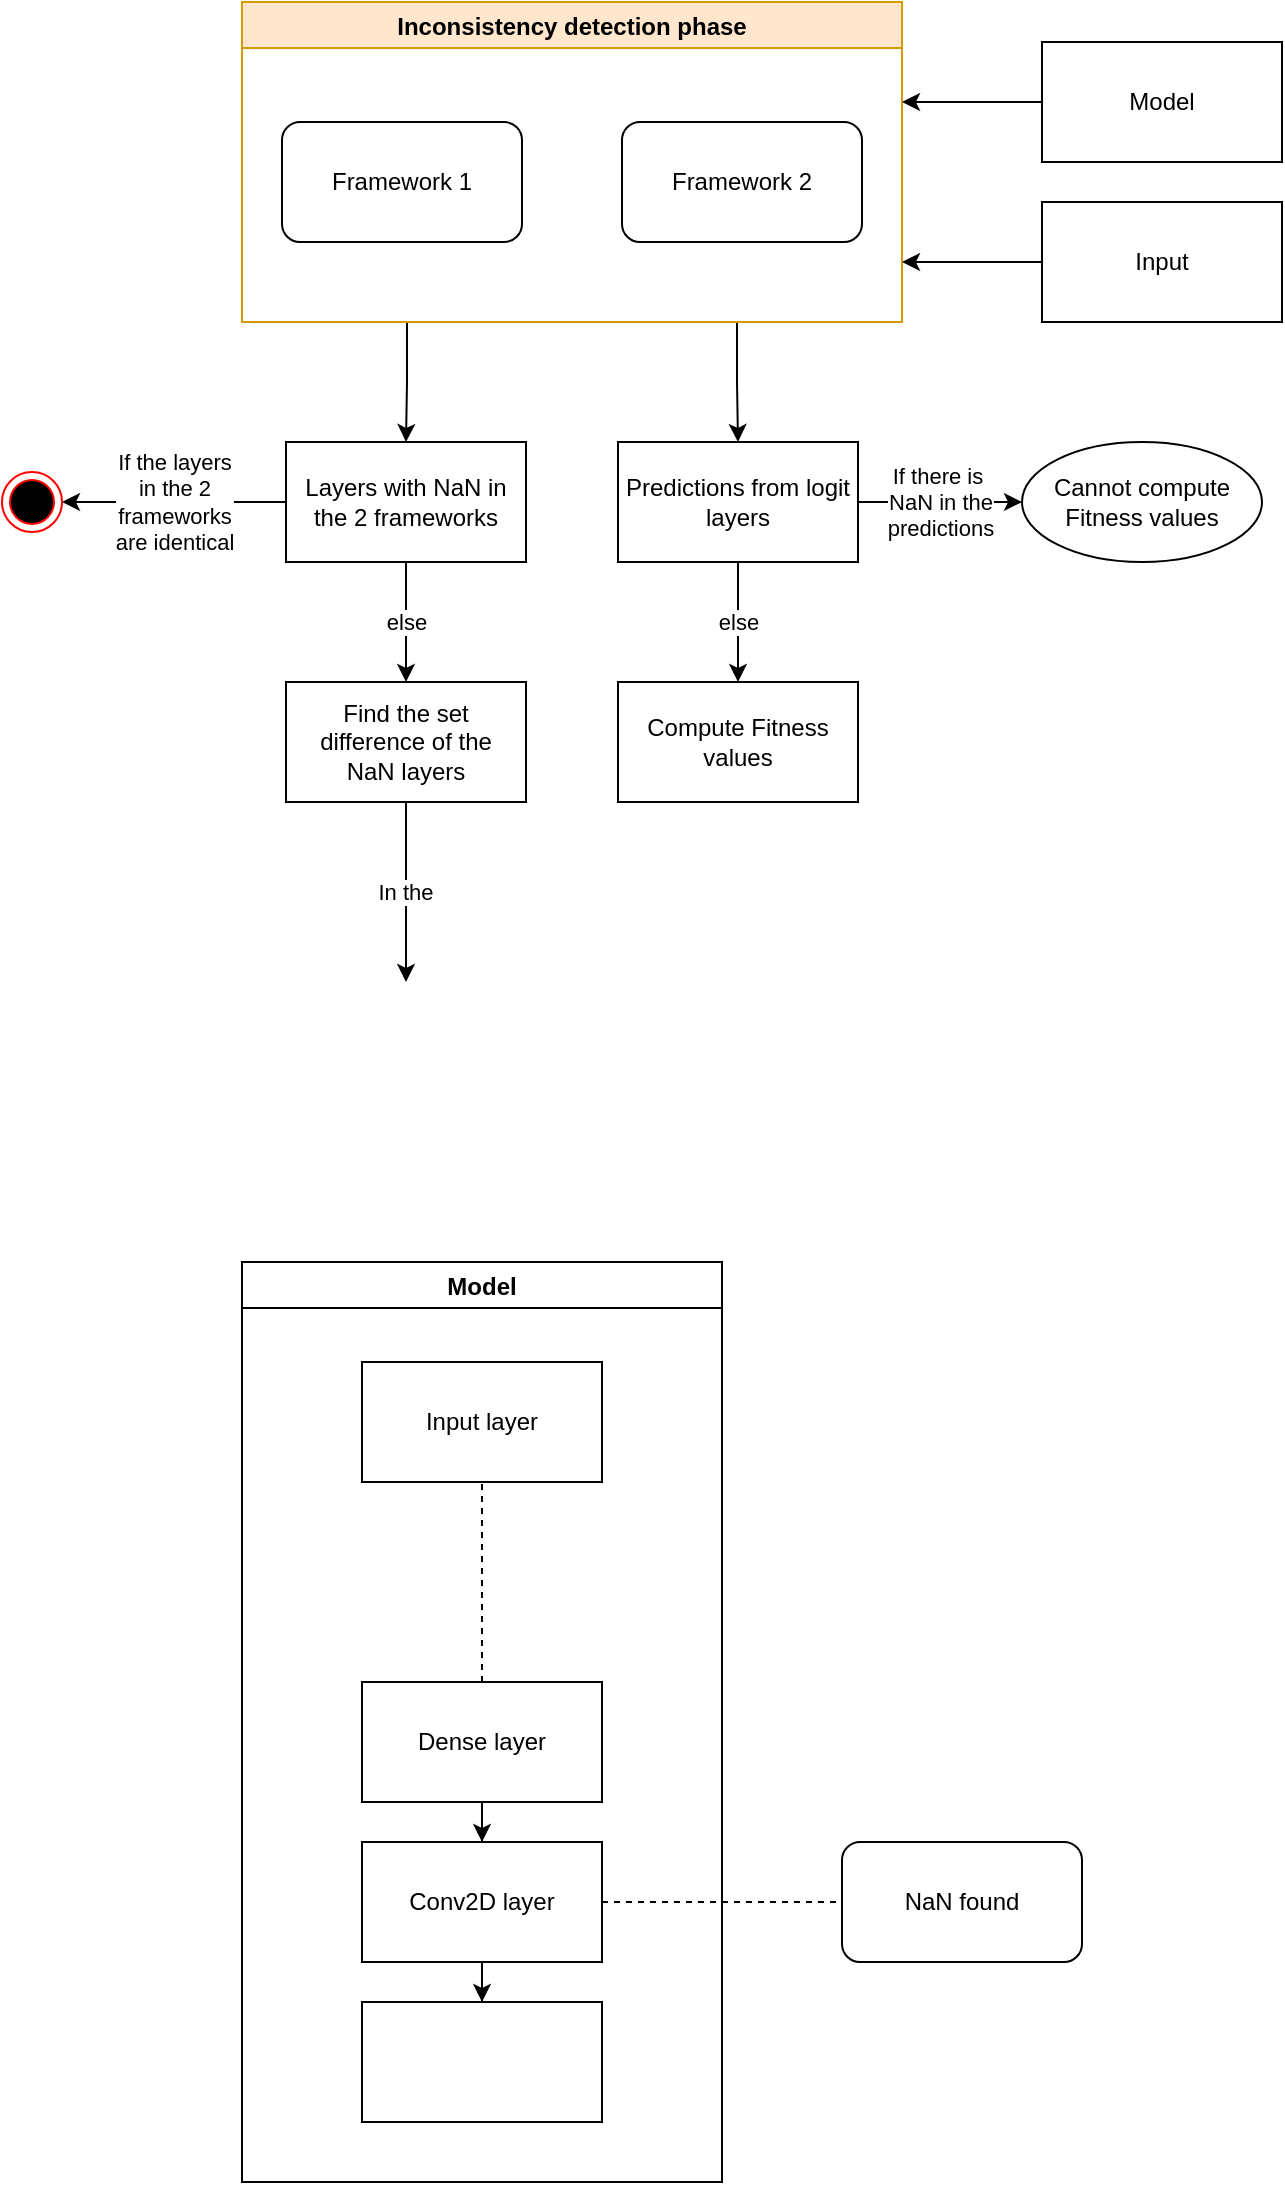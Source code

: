 <mxfile version="16.5.6" type="github">
  <diagram id="KMrJF5xkyydDern5e_y1" name="Page-1">
    <mxGraphModel dx="899" dy="613" grid="1" gridSize="10" guides="1" tooltips="1" connect="1" arrows="1" fold="1" page="1" pageScale="1" pageWidth="827" pageHeight="1169" math="0" shadow="0">
      <root>
        <mxCell id="0" />
        <mxCell id="1" parent="0" />
        <mxCell id="ZWeKVcOg7MyMfSJs-o2y-1" value="Input layer" style="rounded=0;whiteSpace=wrap;html=1;" vertex="1" parent="1">
          <mxGeometry x="200" y="730" width="120" height="60" as="geometry" />
        </mxCell>
        <mxCell id="ZWeKVcOg7MyMfSJs-o2y-7" value="" style="edgeStyle=orthogonalEdgeStyle;rounded=0;orthogonalLoop=1;jettySize=auto;html=1;" edge="1" parent="1" source="ZWeKVcOg7MyMfSJs-o2y-4" target="ZWeKVcOg7MyMfSJs-o2y-6">
          <mxGeometry relative="1" as="geometry" />
        </mxCell>
        <mxCell id="ZWeKVcOg7MyMfSJs-o2y-4" value="Dense layer" style="whiteSpace=wrap;html=1;rounded=0;" vertex="1" parent="1">
          <mxGeometry x="200" y="890" width="120" height="60" as="geometry" />
        </mxCell>
        <mxCell id="ZWeKVcOg7MyMfSJs-o2y-10" value="" style="edgeStyle=orthogonalEdgeStyle;rounded=0;orthogonalLoop=1;jettySize=auto;html=1;" edge="1" parent="1" source="ZWeKVcOg7MyMfSJs-o2y-6" target="ZWeKVcOg7MyMfSJs-o2y-9">
          <mxGeometry relative="1" as="geometry" />
        </mxCell>
        <mxCell id="ZWeKVcOg7MyMfSJs-o2y-6" value="Conv2D layer" style="whiteSpace=wrap;html=1;rounded=0;" vertex="1" parent="1">
          <mxGeometry x="200" y="970" width="120" height="60" as="geometry" />
        </mxCell>
        <mxCell id="ZWeKVcOg7MyMfSJs-o2y-8" value="" style="endArrow=none;dashed=1;html=1;rounded=0;entryX=0.5;entryY=1;entryDx=0;entryDy=0;exitX=0.5;exitY=0;exitDx=0;exitDy=0;" edge="1" parent="1" source="ZWeKVcOg7MyMfSJs-o2y-4" target="ZWeKVcOg7MyMfSJs-o2y-1">
          <mxGeometry width="50" height="50" relative="1" as="geometry">
            <mxPoint x="240" y="860" as="sourcePoint" />
            <mxPoint x="290" y="810" as="targetPoint" />
          </mxGeometry>
        </mxCell>
        <mxCell id="ZWeKVcOg7MyMfSJs-o2y-9" value="" style="whiteSpace=wrap;html=1;rounded=0;" vertex="1" parent="1">
          <mxGeometry x="200" y="1050" width="120" height="60" as="geometry" />
        </mxCell>
        <mxCell id="ZWeKVcOg7MyMfSJs-o2y-11" value="Model" style="swimlane;" vertex="1" parent="1">
          <mxGeometry x="140" y="680" width="240" height="460" as="geometry" />
        </mxCell>
        <mxCell id="ZWeKVcOg7MyMfSJs-o2y-13" value="" style="endArrow=none;dashed=1;html=1;rounded=0;exitX=1;exitY=0.5;exitDx=0;exitDy=0;entryX=0;entryY=0.5;entryDx=0;entryDy=0;" edge="1" parent="1" source="ZWeKVcOg7MyMfSJs-o2y-6" target="ZWeKVcOg7MyMfSJs-o2y-15">
          <mxGeometry width="50" height="50" relative="1" as="geometry">
            <mxPoint x="390" y="900" as="sourcePoint" />
            <mxPoint x="440" y="1000" as="targetPoint" />
          </mxGeometry>
        </mxCell>
        <mxCell id="ZWeKVcOg7MyMfSJs-o2y-15" value="NaN found" style="rounded=1;whiteSpace=wrap;html=1;" vertex="1" parent="1">
          <mxGeometry x="440" y="970" width="120" height="60" as="geometry" />
        </mxCell>
        <mxCell id="ZWeKVcOg7MyMfSJs-o2y-24" style="edgeStyle=orthogonalEdgeStyle;rounded=0;orthogonalLoop=1;jettySize=auto;html=1;exitX=0.25;exitY=1;exitDx=0;exitDy=0;entryX=0.5;entryY=0;entryDx=0;entryDy=0;" edge="1" parent="1" source="ZWeKVcOg7MyMfSJs-o2y-16" target="ZWeKVcOg7MyMfSJs-o2y-25">
          <mxGeometry relative="1" as="geometry">
            <mxPoint x="223" y="260" as="targetPoint" />
          </mxGeometry>
        </mxCell>
        <mxCell id="ZWeKVcOg7MyMfSJs-o2y-27" style="edgeStyle=orthogonalEdgeStyle;rounded=0;orthogonalLoop=1;jettySize=auto;html=1;exitX=0.75;exitY=1;exitDx=0;exitDy=0;entryX=0.5;entryY=0;entryDx=0;entryDy=0;" edge="1" parent="1" source="ZWeKVcOg7MyMfSJs-o2y-16" target="ZWeKVcOg7MyMfSJs-o2y-26">
          <mxGeometry relative="1" as="geometry" />
        </mxCell>
        <mxCell id="ZWeKVcOg7MyMfSJs-o2y-16" value="Inconsistency detection phase" style="swimlane;fillColor=#ffe6cc;strokeColor=#d79b00;" vertex="1" parent="1">
          <mxGeometry x="140" y="50" width="330" height="160" as="geometry" />
        </mxCell>
        <mxCell id="ZWeKVcOg7MyMfSJs-o2y-17" value="Framework 1" style="rounded=1;whiteSpace=wrap;html=1;" vertex="1" parent="ZWeKVcOg7MyMfSJs-o2y-16">
          <mxGeometry x="20" y="60" width="120" height="60" as="geometry" />
        </mxCell>
        <mxCell id="ZWeKVcOg7MyMfSJs-o2y-18" value="Framework 2" style="rounded=1;whiteSpace=wrap;html=1;" vertex="1" parent="ZWeKVcOg7MyMfSJs-o2y-16">
          <mxGeometry x="190" y="60" width="120" height="60" as="geometry" />
        </mxCell>
        <mxCell id="ZWeKVcOg7MyMfSJs-o2y-21" style="edgeStyle=orthogonalEdgeStyle;rounded=0;orthogonalLoop=1;jettySize=auto;html=1;" edge="1" parent="1" source="ZWeKVcOg7MyMfSJs-o2y-19">
          <mxGeometry relative="1" as="geometry">
            <mxPoint x="470" y="100" as="targetPoint" />
          </mxGeometry>
        </mxCell>
        <mxCell id="ZWeKVcOg7MyMfSJs-o2y-19" value="Model" style="rounded=0;whiteSpace=wrap;html=1;" vertex="1" parent="1">
          <mxGeometry x="540" y="70" width="120" height="60" as="geometry" />
        </mxCell>
        <mxCell id="ZWeKVcOg7MyMfSJs-o2y-22" style="edgeStyle=orthogonalEdgeStyle;rounded=0;orthogonalLoop=1;jettySize=auto;html=1;" edge="1" parent="1" source="ZWeKVcOg7MyMfSJs-o2y-20">
          <mxGeometry relative="1" as="geometry">
            <mxPoint x="470" y="180" as="targetPoint" />
          </mxGeometry>
        </mxCell>
        <mxCell id="ZWeKVcOg7MyMfSJs-o2y-20" value="Input" style="rounded=0;whiteSpace=wrap;html=1;" vertex="1" parent="1">
          <mxGeometry x="540" y="150" width="120" height="60" as="geometry" />
        </mxCell>
        <mxCell id="ZWeKVcOg7MyMfSJs-o2y-36" value="" style="edgeStyle=orthogonalEdgeStyle;rounded=0;orthogonalLoop=1;jettySize=auto;html=1;entryX=0.5;entryY=0;entryDx=0;entryDy=0;" edge="1" parent="1" source="ZWeKVcOg7MyMfSJs-o2y-25" target="ZWeKVcOg7MyMfSJs-o2y-43">
          <mxGeometry relative="1" as="geometry">
            <mxPoint x="222" y="390" as="targetPoint" />
          </mxGeometry>
        </mxCell>
        <mxCell id="ZWeKVcOg7MyMfSJs-o2y-40" value="else" style="edgeLabel;html=1;align=center;verticalAlign=middle;resizable=0;points=[];" vertex="1" connectable="0" parent="ZWeKVcOg7MyMfSJs-o2y-36">
          <mxGeometry relative="1" as="geometry">
            <mxPoint as="offset" />
          </mxGeometry>
        </mxCell>
        <mxCell id="ZWeKVcOg7MyMfSJs-o2y-39" value="If the layers&lt;br&gt;in the 2&lt;br&gt;frameworks&lt;br&gt;are identical" style="edgeStyle=orthogonalEdgeStyle;rounded=0;orthogonalLoop=1;jettySize=auto;html=1;entryX=1;entryY=0.5;entryDx=0;entryDy=0;" edge="1" parent="1" source="ZWeKVcOg7MyMfSJs-o2y-25" target="ZWeKVcOg7MyMfSJs-o2y-38">
          <mxGeometry relative="1" as="geometry" />
        </mxCell>
        <mxCell id="ZWeKVcOg7MyMfSJs-o2y-25" value="Layers with NaN in the 2 frameworks" style="rounded=0;whiteSpace=wrap;html=1;" vertex="1" parent="1">
          <mxGeometry x="162" y="270" width="120" height="60" as="geometry" />
        </mxCell>
        <mxCell id="ZWeKVcOg7MyMfSJs-o2y-33" value="else" style="edgeStyle=orthogonalEdgeStyle;rounded=0;orthogonalLoop=1;jettySize=auto;html=1;" edge="1" parent="1" source="ZWeKVcOg7MyMfSJs-o2y-26" target="ZWeKVcOg7MyMfSJs-o2y-32">
          <mxGeometry relative="1" as="geometry" />
        </mxCell>
        <mxCell id="ZWeKVcOg7MyMfSJs-o2y-42" value="If there is&amp;nbsp;&lt;br&gt;NaN&amp;nbsp;in the &lt;br&gt;predictions" style="edgeStyle=orthogonalEdgeStyle;rounded=0;orthogonalLoop=1;jettySize=auto;html=1;" edge="1" parent="1" source="ZWeKVcOg7MyMfSJs-o2y-26" target="ZWeKVcOg7MyMfSJs-o2y-41">
          <mxGeometry relative="1" as="geometry" />
        </mxCell>
        <mxCell id="ZWeKVcOg7MyMfSJs-o2y-26" value="Predictions from logit layers" style="rounded=0;whiteSpace=wrap;html=1;" vertex="1" parent="1">
          <mxGeometry x="328" y="270" width="120" height="60" as="geometry" />
        </mxCell>
        <mxCell id="ZWeKVcOg7MyMfSJs-o2y-32" value="Compute Fitness values" style="whiteSpace=wrap;html=1;rounded=0;" vertex="1" parent="1">
          <mxGeometry x="328" y="390" width="120" height="60" as="geometry" />
        </mxCell>
        <mxCell id="ZWeKVcOg7MyMfSJs-o2y-38" value="" style="ellipse;html=1;shape=endState;fillColor=#000000;strokeColor=#ff0000;labelBackgroundColor=none;labelBorderColor=none;" vertex="1" parent="1">
          <mxGeometry x="20" y="285" width="30" height="30" as="geometry" />
        </mxCell>
        <mxCell id="ZWeKVcOg7MyMfSJs-o2y-41" value="Cannot compute&lt;br&gt;Fitness values" style="ellipse;whiteSpace=wrap;html=1;rounded=0;" vertex="1" parent="1">
          <mxGeometry x="530" y="270" width="120" height="60" as="geometry" />
        </mxCell>
        <mxCell id="ZWeKVcOg7MyMfSJs-o2y-44" value="In the&amp;nbsp;" style="edgeStyle=orthogonalEdgeStyle;rounded=0;orthogonalLoop=1;jettySize=auto;html=1;" edge="1" parent="1" source="ZWeKVcOg7MyMfSJs-o2y-43">
          <mxGeometry relative="1" as="geometry">
            <mxPoint x="222" y="540" as="targetPoint" />
          </mxGeometry>
        </mxCell>
        <mxCell id="ZWeKVcOg7MyMfSJs-o2y-43" value="Find the set difference of the &lt;br&gt;NaN layers" style="rounded=0;whiteSpace=wrap;html=1;labelBackgroundColor=none;labelBorderColor=none;" vertex="1" parent="1">
          <mxGeometry x="162" y="390" width="120" height="60" as="geometry" />
        </mxCell>
      </root>
    </mxGraphModel>
  </diagram>
</mxfile>
